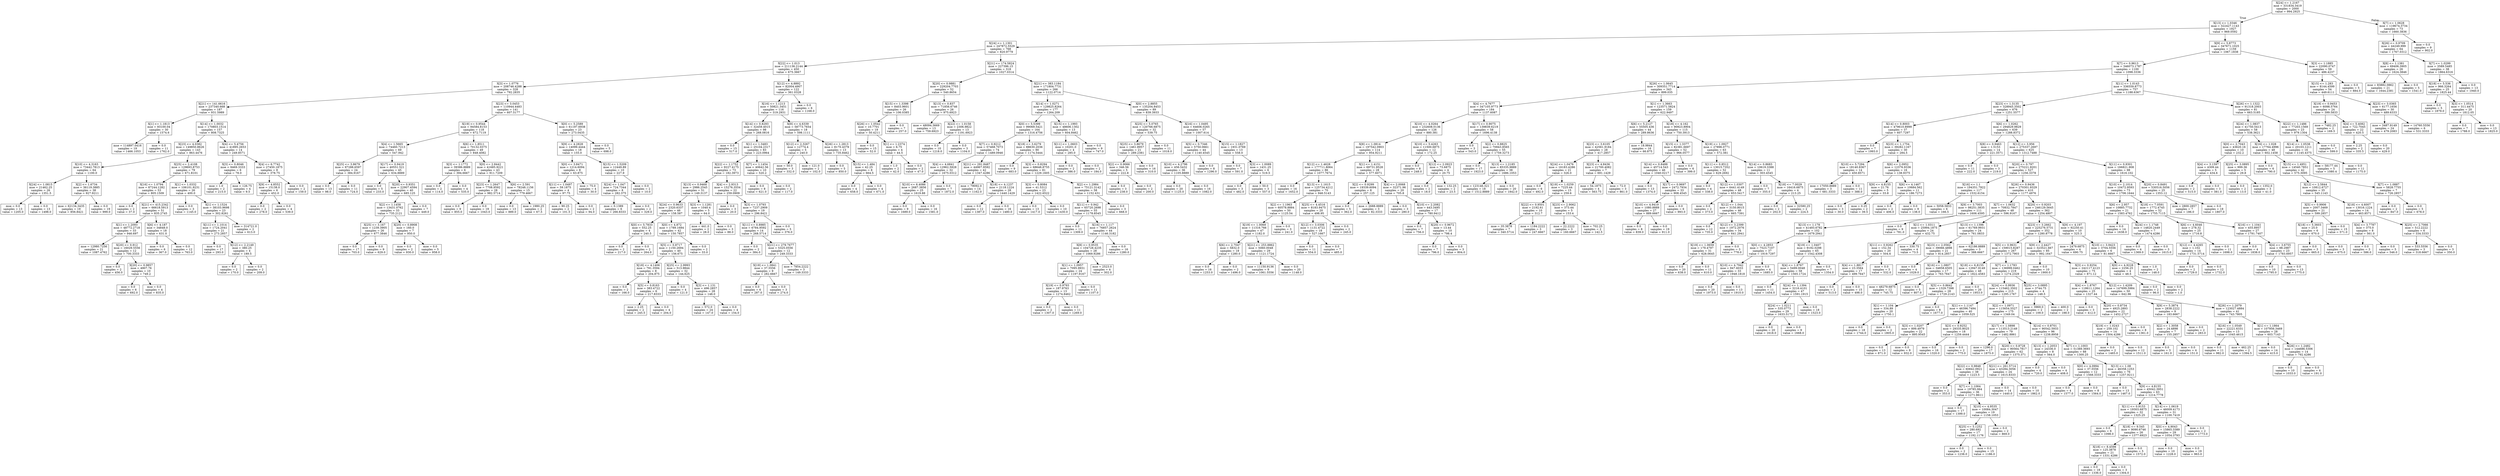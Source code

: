 digraph Tree {
node [shape=box] ;
0 [label="X[24] <= 1.2167\nmse = 331834.3419\nsamples = 2000\nvalue = 994.2925"] ;
1 [label="X[13] <= 1.0346\nmse = 322427.1143\nsamples = 1927\nvalue = 969.0592"] ;
0 -> 1 [labeldistance=2.5, labelangle=45, headlabel="True"] ;
2 [label="X[24] <= 1.1301\nmse = 247872.5529\nsamples = 768\nvalue = 820.9779"] ;
1 -> 2 ;
3 [label="X[22] <= 1.013\nmse = 211136.2144\nsamples = 450\nvalue = 675.3667"] ;
2 -> 3 ;
4 [label="X[3] <= 1.0776\nmse = 208746.4288\nsamples = 328\nvalue = 792.2835"] ;
3 -> 4 ;
5 [label="X[21] <= 141.6616\nmse = 237340.668\nsamples = 187\nvalue = 931.5989"] ;
4 -> 5 ;
6 [label="X[1] <= 1.1813\nmse = 93100.04\nsamples = 30\nvalue = 1574.6"] ;
5 -> 6 ;
7 [label="mse = 114897.0416\nsamples = 19\nvalue = 1466.1053"] ;
6 -> 7 ;
8 [label="mse = 0.0\nsamples = 11\nvalue = 1762.0"] ;
6 -> 8 ;
9 [label="X[14] <= 1.0032\nmse = 170803.1514\nsamples = 157\nvalue = 808.7325"] ;
5 -> 9 ;
10 [label="X[23] <= 4.0382\nmse = 149850.8626\nsamples = 143\nvalue = 863.4476"] ;
9 -> 10 ;
11 [label="X[10] <= 4.3163\nmse = 73442.7813\nsamples = 64\nvalue = 1100.0"] ;
10 -> 11 ;
12 [label="X[24] <= 1.0815\nmse = 21462.25\nsamples = 26\nvalue = 1351.5"] ;
11 -> 12 ;
13 [label="mse = 0.0\nsamples = 13\nvalue = 1205.0"] ;
12 -> 13 ;
14 [label="mse = 0.0\nsamples = 13\nvalue = 1498.0"] ;
12 -> 14 ;
15 [label="X[2] <= 1.6734\nmse = 36119.3885\nsamples = 38\nvalue = 927.9211"] ;
11 -> 15 ;
16 [label="mse = 62134.3435\nsamples = 19\nvalue = 856.8421"] ;
15 -> 16 ;
17 [label="mse = 0.0\nsamples = 19\nvalue = 999.0"] ;
15 -> 17 ;
18 [label="X[25] <= 2.4108\nmse = 129693.8753\nsamples = 79\nvalue = 671.8101"] ;
10 -> 18 ;
19 [label="X[16] <= 1.0794\nmse = 87244.1282\nsamples = 53\nvalue = 805.1509"] ;
18 -> 19 ;
20 [label="mse = 0.0\nsamples = 2\nvalue = 37.0"] ;
19 -> 20 ;
21 [label="X[21] <= 415.2342\nmse = 66618.5913\nsamples = 51\nvalue = 835.2745"] ;
19 -> 21 ;
22 [label="X[1] <= 1.2093\nmse = 48772.2718\nsamples = 33\nvalue = 946.697"] ;
21 -> 22 ;
23 [label="mse = 12980.7256\nsamples = 21\nvalue = 1087.4762"] ;
22 -> 23 ;
24 [label="X[20] <= 0.912\nmse = 16029.5556\nsamples = 12\nvalue = 700.3333"] ;
22 -> 24 ;
25 [label="mse = 0.0\nsamples = 2\nvalue = 456.0"] ;
24 -> 25 ;
26 [label="X[20] <= 0.9857\nmse = 4907.76\nsamples = 10\nvalue = 749.2"] ;
24 -> 26 ;
27 [label="mse = 0.0\nsamples = 6\nvalue = 692.0"] ;
26 -> 27 ;
28 [label="mse = 0.0\nsamples = 4\nvalue = 835.0"] ;
26 -> 28 ;
29 [label="X[6] <= 4.187\nmse = 34848.0\nsamples = 18\nvalue = 631.0"] ;
21 -> 29 ;
30 [label="mse = 0.0\nsamples = 6\nvalue = 367.0"] ;
29 -> 30 ;
31 [label="mse = 0.0\nsamples = 12\nvalue = 763.0"] ;
29 -> 31 ;
32 [label="X[1] <= 1.0332\nmse = 106101.9231\nsamples = 26\nvalue = 400.0"] ;
18 -> 32 ;
33 [label="mse = 0.0\nsamples = 3\nvalue = 1145.0"] ;
32 -> 33 ;
34 [label="X[1] <= 1.1524\nmse = 38103.9698\nsamples = 23\nvalue = 302.8261"] ;
32 -> 34 ;
35 [label="X[11] <= 1.1014\nmse = 1724.2041\nsamples = 21\nvalue = 273.2857"] ;
34 -> 35 ;
36 [label="mse = 0.0\nsamples = 17\nvalue = 293.0"] ;
35 -> 36 ;
37 [label="X[12] <= 2.2149\nmse = 380.25\nsamples = 4\nvalue = 189.5"] ;
35 -> 37 ;
38 [label="mse = 0.0\nsamples = 2\nvalue = 170.0"] ;
37 -> 38 ;
39 [label="mse = 0.0\nsamples = 2\nvalue = 209.0"] ;
37 -> 39 ;
40 [label="mse = 314721.0\nsamples = 2\nvalue = 613.0"] ;
34 -> 40 ;
41 [label="X[4] <= 5.4756\nmse = 41895.2653\nsamples = 14\nvalue = 249.8571"] ;
9 -> 41 ;
42 [label="X[3] <= 0.8046\nmse = 9469.3333\nsamples = 6\nvalue = 78.0"] ;
41 -> 42 ;
43 [label="mse = 1.0\nsamples = 2\nvalue = 215.0"] ;
42 -> 43 ;
44 [label="mse = 126.75\nsamples = 4\nvalue = 9.5"] ;
42 -> 44 ;
45 [label="X[4] <= 6.7742\nmse = 27450.1875\nsamples = 8\nvalue = 378.75"] ;
41 -> 45 ;
46 [label="X[9] <= 4.8552\nmse = 15138.0\nsamples = 6\nvalue = 452.0"] ;
45 -> 46 ;
47 [label="mse = 0.0\nsamples = 2\nvalue = 278.0"] ;
46 -> 47 ;
48 [label="mse = 0.0\nsamples = 4\nvalue = 539.0"] ;
46 -> 48 ;
49 [label="mse = 0.0\nsamples = 2\nvalue = 159.0"] ;
45 -> 49 ;
50 [label="X[23] <= 3.0453\nmse = 110944.4483\nsamples = 141\nvalue = 607.5177"] ;
4 -> 50 ;
51 [label="X[19] <= 0.9544\nmse = 94584.8153\nsamples = 118\nvalue = 672.7119"] ;
50 -> 51 ;
52 [label="X[4] <= 1.5665\nmse = 74460.7213\nsamples = 69\nvalue = 547.942"] ;
51 -> 52 ;
53 [label="X[25] <= 3.8679\nmse = 97288.6597\nsamples = 24\nvalue = 384.9167"] ;
52 -> 53 ;
54 [label="mse = 0.0\nsamples = 13\nvalue = 98.0"] ;
53 -> 54 ;
55 [label="mse = 0.0\nsamples = 11\nvalue = 724.0"] ;
53 -> 55 ;
56 [label="X[17] <= 0.9419\nmse = 40551.521\nsamples = 45\nvalue = 634.8889"] ;
52 -> 56 ;
57 [label="mse = 0.0\nsamples = 5\nvalue = 233.0"] ;
56 -> 57 ;
58 [label="X[20] <= 0.9351\nmse = 22907.4594\nsamples = 40\nvalue = 685.125"] ;
56 -> 58 ;
59 [label="X[2] <= 1.1458\nmse = 13431.0762\nsamples = 33\nvalue = 735.2121"] ;
58 -> 59 ;
60 [label="X[25] <= 3.167\nmse = 1239.3905\nsamples = 26\nvalue = 677.3846"] ;
59 -> 60 ;
61 [label="mse = 0.0\nsamples = 17\nvalue = 703.0"] ;
60 -> 61 ;
62 [label="mse = 0.0\nsamples = 9\nvalue = 629.0"] ;
60 -> 62 ;
63 [label="X[20] <= 0.8908\nmse = 160.0\nsamples = 7\nvalue = 950.0"] ;
59 -> 63 ;
64 [label="mse = 0.0\nsamples = 2\nvalue = 930.0"] ;
63 -> 64 ;
65 [label="mse = 0.0\nsamples = 5\nvalue = 958.0"] ;
63 -> 65 ;
66 [label="mse = 0.0\nsamples = 7\nvalue = 449.0"] ;
58 -> 66 ;
67 [label="X[6] <= 1.8511\nmse = 70132.0375\nsamples = 49\nvalue = 848.4082"] ;
51 -> 67 ;
68 [label="X[3] <= 1.1772\nmse = 39386.8889\nsamples = 6\nvalue = 394.6667"] ;
67 -> 68 ;
69 [label="mse = 0.0\nsamples = 2\nvalue = 114.0"] ;
68 -> 69 ;
70 [label="mse = 0.0\nsamples = 4\nvalue = 535.0"] ;
68 -> 70 ;
71 [label="X[0] <= 2.8442\nmse = 41685.9221\nsamples = 43\nvalue = 911.7209"] ;
67 -> 71 ;
72 [label="X[23] <= 1.2647\nmse = 7708.9592\nsamples = 28\nvalue = 982.5714"] ;
71 -> 72 ;
73 [label="mse = 0.0\nsamples = 9\nvalue = 855.0"] ;
72 -> 73 ;
74 [label="mse = 0.0\nsamples = 19\nvalue = 1043.0"] ;
72 -> 74 ;
75 [label="X[6] <= 2.591\nmse = 78248.1156\nsamples = 15\nvalue = 779.4667"] ;
71 -> 75 ;
76 [label="mse = 0.0\nsamples = 13\nvalue = 889.0"] ;
75 -> 76 ;
77 [label="mse = 1980.25\nsamples = 2\nvalue = 67.5"] ;
75 -> 77 ;
78 [label="X[0] <= 5.2589\nmse = 61197.6938\nsamples = 23\nvalue = 273.0435"] ;
50 -> 78 ;
79 [label="X[9] <= 4.2828\nmse = 14099.4444\nsamples = 18\nvalue = 155.0"] ;
78 -> 79 ;
80 [label="X[0] <= 3.8471\nmse = 1214.6094\nsamples = 8\nvalue = 63.875"] ;
79 -> 80 ;
81 [label="X[11] <= 1.0497\nmse = 59.1875\nsamples = 4\nvalue = 97.75"] ;
80 -> 81 ;
82 [label="mse = 90.25\nsamples = 2\nvalue = 101.5"] ;
81 -> 82 ;
83 [label="mse = 0.0\nsamples = 2\nvalue = 94.0"] ;
81 -> 83 ;
84 [label="mse = 75.0\nsamples = 4\nvalue = 30.0"] ;
80 -> 84 ;
85 [label="X[15] <= 1.5209\nmse = 12449.89\nsamples = 10\nvalue = 227.9"] ;
79 -> 85 ;
86 [label="X[24] <= 1.047\nmse = 724.7344\nsamples = 8\nvalue = 282.375"] ;
85 -> 86 ;
87 [label="mse = 0.1389\nsamples = 6\nvalue = 266.8333"] ;
86 -> 87 ;
88 [label="mse = 0.0\nsamples = 2\nvalue = 329.0"] ;
86 -> 88 ;
89 [label="mse = 0.0\nsamples = 2\nvalue = 10.0"] ;
85 -> 89 ;
90 [label="mse = 0.0\nsamples = 5\nvalue = 698.0"] ;
78 -> 90 ;
91 [label="X[12] <= 4.8892\nmse = 82004.4907\nsamples = 122\nvalue = 361.0328"] ;
3 -> 91 ;
92 [label="X[16] <= 1.1213\nmse = 50821.3451\nsamples = 116\nvalue = 319.2931"] ;
91 -> 92 ;
93 [label="X[14] <= 0.8293\nmse = 32459.4015\nsamples = 98\nvalue = 268.0816"] ;
92 -> 93 ;
94 [label="mse = 0.0\nsamples = 15\nvalue = 517.0"] ;
93 -> 94 ;
95 [label="X[1] <= 1.3483\nmse = 25104.2317\nsamples = 83\nvalue = 223.0964"] ;
93 -> 95 ;
96 [label="X[22] <= 1.1752\nmse = 9227.4175\nsamples = 73\nvalue = 182.3973"] ;
95 -> 96 ;
97 [label="X[13] <= 0.9468\nmse = 2986.2545\nsamples = 51\nvalue = 149.3137"] ;
96 -> 97 ;
98 [label="X[24] <= 0.9633\nmse = 2320.6337\nsamples = 46\nvalue = 158.587"] ;
97 -> 98 ;
99 [label="X[0] <= 5.7833\nmse = 552.25\nsamples = 4\nvalue = 240.5"] ;
98 -> 99 ;
100 [label="mse = 0.0\nsamples = 2\nvalue = 217.0"] ;
99 -> 100 ;
101 [label="mse = 0.0\nsamples = 2\nvalue = 264.0"] ;
99 -> 101 ;
102 [label="X[0] <= 4.872\nmse = 1789.1684\nsamples = 42\nvalue = 150.7857"] ;
98 -> 102 ;
103 [label="X[5] <= 0.8717\nmse = 1150.2694\nsamples = 40\nvalue = 156.675"] ;
102 -> 103 ;
104 [label="X[18] <= 4.1406\nmse = 791.3594\nsamples = 8\nvalue = 204.875"] ;
103 -> 104 ;
105 [label="mse = 0.0\nsamples = 2\nvalue = 166.0"] ;
104 -> 105 ;
106 [label="X[5] <= 0.8163\nmse = 383.4722\nsamples = 6\nvalue = 217.8333"] ;
104 -> 106 ;
107 [label="mse = 2.25\nsamples = 2\nvalue = 245.5"] ;
106 -> 107 ;
108 [label="mse = 0.0\nsamples = 4\nvalue = 204.0"] ;
106 -> 108 ;
109 [label="X[25] <= 2.9993\nmse = 513.9844\nsamples = 32\nvalue = 144.625"] ;
103 -> 109 ;
110 [label="mse = 0.0\nsamples = 4\nvalue = 121.0"] ;
109 -> 110 ;
111 [label="X[3] <= 1.131\nmse = 496.2857\nsamples = 28\nvalue = 148.0"] ;
109 -> 111 ;
112 [label="mse = 572.0\nsamples = 24\nvalue = 147.0"] ;
111 -> 112 ;
113 [label="mse = 0.0\nsamples = 4\nvalue = 154.0"] ;
111 -> 113 ;
114 [label="mse = 0.0\nsamples = 2\nvalue = 33.0"] ;
102 -> 114 ;
115 [label="X[3] <= 1.1281\nmse = 1040.4\nsamples = 5\nvalue = 64.0"] ;
97 -> 115 ;
116 [label="mse = 441.0\nsamples = 2\nvalue = 28.0"] ;
115 -> 116 ;
117 [label="mse = 0.0\nsamples = 3\nvalue = 88.0"] ;
115 -> 117 ;
118 [label="X[4] <= 2.9313\nmse = 15276.3554\nsamples = 22\nvalue = 259.0909"] ;
96 -> 118 ;
119 [label="mse = 0.0\nsamples = 3\nvalue = 20.0"] ;
118 -> 119 ;
120 [label="X[3] <= 1.0793\nmse = 7237.2909\nsamples = 19\nvalue = 296.8421"] ;
118 -> 120 ;
121 [label="X[11] <= 0.8985\nmse = 6784.9592\nsamples = 14\nvalue = 268.5714"] ;
120 -> 121 ;
122 [label="mse = 0.0\nsamples = 2\nvalue = 384.0"] ;
121 -> 122 ;
123 [label="X[21] <= 279.7677\nmse = 5325.0556\nsamples = 12\nvalue = 249.3333"] ;
121 -> 123 ;
124 [label="X[19] <= 1.0841\nmse = 37.5556\nsamples = 9\nvalue = 282.6667"] ;
123 -> 124 ;
125 [label="mse = 0.0\nsamples = 6\nvalue = 287.0"] ;
124 -> 125 ;
126 [label="mse = 0.0\nsamples = 3\nvalue = 274.0"] ;
124 -> 126 ;
127 [label="mse = 7854.2222\nsamples = 3\nvalue = 149.3333"] ;
123 -> 127 ;
128 [label="mse = 0.0\nsamples = 5\nvalue = 376.0"] ;
120 -> 128 ;
129 [label="X[7] <= 1.1454\nmse = 40642.56\nsamples = 10\nvalue = 520.2"] ;
95 -> 129 ;
130 [label="mse = 0.0\nsamples = 8\nvalue = 621.0"] ;
129 -> 130 ;
131 [label="mse = 0.0\nsamples = 2\nvalue = 117.0"] ;
129 -> 131 ;
132 [label="X[9] <= 4.6339\nmse = 58773.7654\nsamples = 18\nvalue = 598.1111"] ;
92 -> 132 ;
133 [label="X[12] <= 2.3267\nmse = 12774.4\nsamples = 5\nvalue = 240.0"] ;
132 -> 133 ;
134 [label="mse = 50.0\nsamples = 3\nvalue = 332.0"] ;
133 -> 134 ;
135 [label="mse = 121.0\nsamples = 2\nvalue = 102.0"] ;
133 -> 135 ;
136 [label="X[26] <= 1.2813\nmse = 8170.4379\nsamples = 13\nvalue = 735.8462"] ;
132 -> 136 ;
137 [label="mse = 0.0\nsamples = 5\nvalue = 850.0"] ;
136 -> 137 ;
138 [label="X[15] <= 1.484\nmse = 42.25\nsamples = 8\nvalue = 664.5"] ;
136 -> 138 ;
139 [label="mse = 0.0\nsamples = 4\nvalue = 658.0"] ;
138 -> 139 ;
140 [label="mse = 0.0\nsamples = 4\nvalue = 671.0"] ;
138 -> 140 ;
141 [label="mse = 0.0\nsamples = 6\nvalue = 1168.0"] ;
91 -> 141 ;
142 [label="X[21] <= 174.5824\nmse = 227396.15\nsamples = 318\nvalue = 1027.0314"] ;
2 -> 142 ;
143 [label="X[20] <= 0.9881\nmse = 229204.7703\nsamples = 52\nvalue = 540.8654"] ;
142 -> 143 ;
144 [label="X[15] <= 1.3398\nmse = 8403.9601\nsamples = 26\nvalue = 106.0385"] ;
143 -> 144 ;
145 [label="X[26] <= 1.0542\nmse = 10.7701\nsamples = 19\nvalue = 50.4211"] ;
144 -> 145 ;
146 [label="mse = 0.0\nsamples = 15\nvalue = 52.0"] ;
145 -> 146 ;
147 [label="X[1] <= 1.2374\nmse = 6.75\nsamples = 4\nvalue = 44.5"] ;
145 -> 147 ;
148 [label="mse = 1.0\nsamples = 2\nvalue = 42.0"] ;
147 -> 148 ;
149 [label="mse = 0.0\nsamples = 2\nvalue = 47.0"] ;
147 -> 149 ;
150 [label="mse = 0.0\nsamples = 7\nvalue = 257.0"] ;
144 -> 150 ;
151 [label="X[13] <= 0.837\nmse = 71856.6746\nsamples = 26\nvalue = 975.6923"] ;
143 -> 151 ;
152 [label="mse = 48094.3669\nsamples = 13\nvalue = 759.6923"] ;
151 -> 152 ;
153 [label="X[22] <= 1.0158\nmse = 2306.9822\nsamples = 13\nvalue = 1191.6923"] ;
151 -> 153 ;
154 [label="mse = 0.0\nsamples = 10\nvalue = 1218.0"] ;
153 -> 154 ;
155 [label="mse = 0.0\nsamples = 3\nvalue = 1104.0"] ;
153 -> 155 ;
156 [label="X[21] <= 383.1184\nmse = 171804.7731\nsamples = 266\nvalue = 1122.0714"] ;
142 -> 156 ;
157 [label="X[14] <= 1.0271\nmse = 129825.8264\nsamples = 177\nvalue = 1264.209"] ;
156 -> 157 ;
158 [label="X[0] <= 5.5399\nmse = 99069.5421\nsamples = 164\nvalue = 1316.4756"] ;
157 -> 158 ;
159 [label="X[7] <= 0.9212\nmse = 57468.7073\nsamples = 74\nvalue = 1489.0946"] ;
158 -> 159 ;
160 [label="X[4] <= 4.6841\nmse = 12962.5928\nsamples = 32\nvalue = 1675.0312"] ;
159 -> 160 ;
161 [label="X[10] <= 6.4086\nmse = 2687.3856\nsamples = 25\nvalue = 1619.88"] ;
160 -> 161 ;
162 [label="mse = 0.0\nsamples = 9\nvalue = 1689.0"] ;
161 -> 162 ;
163 [label="mse = 0.0\nsamples = 16\nvalue = 1581.0"] ;
161 -> 163 ;
164 [label="mse = 0.0\nsamples = 7\nvalue = 1872.0"] ;
160 -> 164 ;
165 [label="X[21] <= 291.8487\nmse = 44967.9592\nsamples = 42\nvalue = 1347.4286"] ;
159 -> 165 ;
166 [label="mse = 79092.0\nsamples = 14\nvalue = 1162.0"] ;
165 -> 166 ;
167 [label="X[18] <= 4.1237\nmse = 2118.1224\nsamples = 28\nvalue = 1440.1429"] ;
165 -> 167 ;
168 [label="mse = 0.0\nsamples = 12\nvalue = 1387.0"] ;
167 -> 168 ;
169 [label="mse = 0.0\nsamples = 16\nvalue = 1480.0"] ;
167 -> 169 ;
170 [label="X[18] <= 3.6279\nmse = 88630.2036\nsamples = 90\nvalue = 1174.5444"] ;
158 -> 170 ;
171 [label="mse = 0.0\nsamples = 9\nvalue = 683.0"] ;
170 -> 171 ;
172 [label="X[3] <= 0.8294\nmse = 68648.8755\nsamples = 81\nvalue = 1229.1605"] ;
170 -> 172 ;
173 [label="X[3] <= 0.8084\nmse = 41.5312\nsamples = 23\nvalue = 1422.6522"] ;
172 -> 173 ;
174 [label="mse = 0.0\nsamples = 13\nvalue = 1417.0"] ;
173 -> 174 ;
175 [label="mse = 0.0\nsamples = 10\nvalue = 1430.0"] ;
173 -> 175 ;
176 [label="X[2] <= 1.2984\nmse = 75121.3142\nsamples = 58\nvalue = 1152.431"] ;
172 -> 176 ;
177 [label="X[11] <= 0.942\nmse = 65720.2698\nsamples = 55\nvalue = 1178.8545"] ;
176 -> 177 ;
178 [label="mse = 0.0\nsamples = 11\nvalue = 1309.0"] ;
177 -> 178 ;
179 [label="X[16] <= 1.117\nmse = 76857.2624\nsamples = 44\nvalue = 1146.3182"] ;
177 -> 179 ;
180 [label="X[8] <= 0.9535\nmse = 104728.4235\nsamples = 28\nvalue = 1069.9286"] ;
179 -> 180 ;
181 [label="X[1] <= 1.0957\nmse = 7095.9931\nsamples = 24\nvalue = 1197.9167"] ;
180 -> 181 ;
182 [label="X[19] <= 0.9793\nmse = 187.9763\nsamples = 13\nvalue = 1274.8462"] ;
181 -> 182 ;
183 [label="mse = 0.0\nsamples = 2\nvalue = 1307.0"] ;
182 -> 183 ;
184 [label="mse = 0.0\nsamples = 11\nvalue = 1269.0"] ;
182 -> 184 ;
185 [label="mse = 0.0\nsamples = 11\nvalue = 1107.0"] ;
181 -> 185 ;
186 [label="mse = 2523.0\nsamples = 4\nvalue = 302.0"] ;
180 -> 186 ;
187 [label="mse = 0.0\nsamples = 16\nvalue = 1280.0"] ;
179 -> 187 ;
188 [label="mse = 0.0\nsamples = 3\nvalue = 668.0"] ;
176 -> 188 ;
189 [label="X[15] <= 1.1993\nmse = 48606.1302\nsamples = 13\nvalue = 604.8462"] ;
157 -> 189 ;
190 [label="X[11] <= 1.0603\nmse = 10201.0\nsamples = 4\nvalue = 285.0"] ;
189 -> 190 ;
191 [label="mse = 0.0\nsamples = 2\nvalue = 386.0"] ;
190 -> 191 ;
192 [label="mse = 0.0\nsamples = 2\nvalue = 184.0"] ;
190 -> 192 ;
193 [label="mse = 0.0\nsamples = 9\nvalue = 747.0"] ;
189 -> 193 ;
194 [label="X[0] <= 2.8855\nmse = 135204.8453\nsamples = 89\nvalue = 839.3933"] ;
156 -> 194 ;
195 [label="X[25] <= 5.0765\nmse = 120766.6875\nsamples = 32\nvalue = 539.75"] ;
194 -> 195 ;
196 [label="X[25] <= 3.8679\nmse = 1461.8957\nsamples = 21\nvalue = 289.2381"] ;
195 -> 196 ;
197 [label="X[2] <= 0.9066\nmse = 346.56\nsamples = 5\nvalue = 222.8"] ;
196 -> 197 ;
198 [label="mse = 0.0\nsamples = 3\nvalue = 238.0"] ;
197 -> 198 ;
199 [label="mse = 0.0\nsamples = 2\nvalue = 200.0"] ;
197 -> 199 ;
200 [label="mse = 0.0\nsamples = 16\nvalue = 310.0"] ;
196 -> 200 ;
201 [label="mse = 0.0\nsamples = 11\nvalue = 1018.0"] ;
195 -> 201 ;
202 [label="X[16] <= 1.0495\nmse = 64606.0265\nsamples = 57\nvalue = 1007.614"] ;
194 -> 202 ;
203 [label="X[5] <= 0.7346\nmse = 5750.0661\nsamples = 44\nvalue = 1140.4545"] ;
202 -> 203 ;
204 [label="X[10] <= 4.2796\nmse = 456.5432\nsamples = 36\nvalue = 1105.8889"] ;
203 -> 204 ;
205 [label="mse = 0.0\nsamples = 20\nvalue = 1125.0"] ;
204 -> 205 ;
206 [label="mse = 0.0\nsamples = 16\nvalue = 1082.0"] ;
204 -> 206 ;
207 [label="mse = 0.0\nsamples = 8\nvalue = 1296.0"] ;
203 -> 207 ;
208 [label="X[15] <= 1.1827\nmse = 1931.0769\nsamples = 13\nvalue = 558.0"] ;
202 -> 208 ;
209 [label="mse = 0.0\nsamples = 7\nvalue = 591.0"] ;
208 -> 209 ;
210 [label="X[3] <= 1.0089\nmse = 1431.25\nsamples = 6\nvalue = 519.5"] ;
208 -> 210 ;
211 [label="mse = 0.0\nsamples = 3\nvalue = 482.0"] ;
210 -> 211 ;
212 [label="mse = 50.0\nsamples = 3\nvalue = 557.0"] ;
210 -> 212 ;
213 [label="X[9] <= 5.8773\nmse = 347671.1025\nsamples = 1159\nvalue = 1067.1838"] ;
1 -> 213 ;
214 [label="X[7] <= 0.9613\nmse = 346073.1787\nsamples = 1100\nvalue = 1098.3336"] ;
213 -> 214 ;
215 [label="X[26] <= 1.0645\nmse = 309351.7714\nsamples = 343\nvalue = 899.035"] ;
214 -> 215 ;
216 [label="X[4] <= 4.7677\nmse = 347105.9773\nsamples = 184\nvalue = 1137.6087"] ;
215 -> 216 ;
217 [label="X[10] <= 4.0264\nmse = 232608.0136\nsamples = 126\nvalue = 880.381"] ;
216 -> 217 ;
218 [label="X[8] <= 1.0814\nmse = 197542.0903\nsamples = 114\nvalue = 954.9211"] ;
217 -> 218 ;
219 [label="X[12] <= 1.4628\nmse = 177711.8064\nsamples = 86\nvalue = 1077.7674"] ;
218 -> 219 ;
220 [label="mse = 0.0\nsamples = 16\nvalue = 1652.0"] ;
219 -> 220 ;
221 [label="X[13] <= 1.1615\nmse = 125734.4212\nsamples = 70\nvalue = 946.5143"] ;
219 -> 221 ;
222 [label="X[2] <= 1.1963\nmse = 60578.8884\nsamples = 50\nvalue = 1125.54"] ;
221 -> 222 ;
223 [label="X[19] <= 1.0069\nmse = 11316.766\nsamples = 47\nvalue = 1182.0"] ;
222 -> 223 ;
224 [label="X[6] <= 2.7047\nmse = 5832.0\nsamples = 18\nvalue = 1280.0"] ;
223 -> 224 ;
225 [label="mse = 0.0\nsamples = 16\nvalue = 1253.0"] ;
224 -> 225 ;
226 [label="mse = 0.0\nsamples = 2\nvalue = 1496.0"] ;
224 -> 226 ;
227 [label="X[21] <= 253.8862\nmse = 5060.0048\nsamples = 29\nvalue = 1121.1724"] ;
223 -> 227 ;
228 [label="mse = 11150.9136\nsamples = 9\nvalue = 1061.5556"] ;
227 -> 228 ;
229 [label="mse = 0.0\nsamples = 20\nvalue = 1148.0"] ;
227 -> 229 ;
230 [label="mse = 0.0\nsamples = 3\nvalue = 241.0"] ;
222 -> 230 ;
231 [label="X[25] <= 4.4516\nmse = 8183.9475\nsamples = 20\nvalue = 498.95"] ;
221 -> 231 ;
232 [label="X[12] <= 3.0306\nmse = 1131.4722\nsamples = 18\nvalue = 527.1667"] ;
231 -> 232 ;
233 [label="mse = 0.0\nsamples = 11\nvalue = 554.0"] ;
232 -> 233 ;
234 [label="mse = 0.0\nsamples = 7\nvalue = 485.0"] ;
232 -> 234 ;
235 [label="mse = 0.0\nsamples = 2\nvalue = 245.0"] ;
231 -> 235 ;
236 [label="X[1] <= 1.4151\nmse = 69731.9528\nsamples = 28\nvalue = 577.6071"] ;
218 -> 236 ;
237 [label="X[2] <= 0.9299\nmse = 19339.6094\nsamples = 8\nvalue = 257.125"] ;
236 -> 237 ;
238 [label="mse = 0.0\nsamples = 5\nvalue = 362.0"] ;
237 -> 238 ;
239 [label="mse = 2688.8889\nsamples = 3\nvalue = 82.3333"] ;
237 -> 239 ;
240 [label="X[4] <= 2.0068\nmse = 32371.96\nsamples = 20\nvalue = 705.8"] ;
236 -> 240 ;
241 [label="mse = 0.0\nsamples = 3\nvalue = 280.0"] ;
240 -> 241 ;
242 [label="X[10] <= 2.2082\nmse = 443.3495\nsamples = 17\nvalue = 780.9412"] ;
240 -> 242 ;
243 [label="mse = 0.0\nsamples = 7\nvalue = 756.0"] ;
242 -> 243 ;
244 [label="X[20] <= 0.9672\nmse = 13.44\nsamples = 10\nvalue = 798.4"] ;
242 -> 244 ;
245 [label="mse = 0.0\nsamples = 7\nvalue = 796.0"] ;
244 -> 245 ;
246 [label="mse = 0.0\nsamples = 3\nvalue = 804.0"] ;
244 -> 246 ;
247 [label="X[10] <= 5.4263\nmse = 11500.6875\nsamples = 12\nvalue = 172.25"] ;
217 -> 247 ;
248 [label="mse = 0.0\nsamples = 8\nvalue = 248.0"] ;
247 -> 248 ;
249 [label="X[12] <= 2.0923\nmse = 73.6875\nsamples = 4\nvalue = 20.75"] ;
247 -> 249 ;
250 [label="mse = 0.0\nsamples = 2\nvalue = 18.0"] ;
249 -> 250 ;
251 [label="mse = 132.25\nsamples = 2\nvalue = 23.5"] ;
249 -> 251 ;
252 [label="X[17] <= 0.9075\nmse = 139839.6219\nsamples = 58\nvalue = 1696.4138"] ;
216 -> 252 ;
253 [label="mse = 0.0\nsamples = 3\nvalue = 543.0"] ;
252 -> 253 ;
254 [label="X[2] <= 0.8825\nmse = 70943.8565\nsamples = 55\nvalue = 1759.3273"] ;
252 -> 254 ;
255 [label="mse = 0.0\nsamples = 17\nvalue = 1923.0"] ;
254 -> 255 ;
256 [label="X[13] <= 1.2185\nmse = 85335.9889\nsamples = 38\nvalue = 1686.1053"] ;
254 -> 256 ;
257 [label="mse = 123146.321\nsamples = 18\nvalue = 1512.8889"] ;
256 -> 257 ;
258 [label="mse = 0.0\nsamples = 20\nvalue = 1842.0"] ;
256 -> 258 ;
259 [label="X[1] <= 1.3663\nmse = 123571.5824\nsamples = 159\nvalue = 622.9497"] ;
215 -> 259 ;
260 [label="X[6] <= 5.2127\nmse = 55505.436\nsamples = 44\nvalue = 289.8636"] ;
259 -> 260 ;
261 [label="X[23] <= 3.6105\nmse = 42561.9184\nsamples = 28\nvalue = 417.2857"] ;
260 -> 261 ;
262 [label="X[24] <= 1.0476\nmse = 16183.4286\nsamples = 21\nvalue = 326.0"] ;
261 -> 262 ;
263 [label="mse = 0.0\nsamples = 6\nvalue = 492.0"] ;
262 -> 263 ;
264 [label="X[19] <= 1.0259\nmse = 7225.44\nsamples = 15\nvalue = 259.6"] ;
262 -> 264 ;
265 [label="X[22] <= 0.9501\nmse = 2192.61\nsamples = 10\nvalue = 312.7"] ;
264 -> 265 ;
266 [label="mse = 35.3878\nsamples = 7\nvalue = 340.5714"] ;
265 -> 266 ;
267 [label="mse = 1184.2222\nsamples = 3\nvalue = 247.6667"] ;
265 -> 267 ;
268 [label="X[23] <= 2.9062\nmse = 373.44\nsamples = 5\nvalue = 153.4"] ;
264 -> 268 ;
269 [label="mse = 22.2222\nsamples = 3\nvalue = 160.6667"] ;
268 -> 269 ;
270 [label="mse = 702.25\nsamples = 2\nvalue = 142.5"] ;
268 -> 270 ;
271 [label="X[23] <= 4.8436\nmse = 21700.4082\nsamples = 7\nvalue = 691.1429"] ;
261 -> 271 ;
272 [label="mse = 54.1875\nsamples = 4\nvalue = 563.75"] ;
271 -> 272 ;
273 [label="mse = 72.0\nsamples = 3\nvalue = 861.0"] ;
271 -> 273 ;
274 [label="mse = 18.9844\nsamples = 16\nvalue = 66.875"] ;
260 -> 274 ;
275 [label="X[18] <= 4.162\nmse = 90923.8904\nsamples = 115\nvalue = 750.3913"] ;
259 -> 275 ;
276 [label="X[15] <= 1.3377\nmse = 82381.6697\nsamples = 52\nvalue = 966.0577"] ;
275 -> 276 ;
277 [label="X[14] <= 0.8488\nmse = 45714.543\nsamples = 46\nvalue = 1040.0217"] ;
276 -> 277 ;
278 [label="mse = 0.0\nsamples = 13\nvalue = 1374.0"] ;
277 -> 278 ;
279 [label="X[17] <= 0.9697\nmse = 2472.7934\nsamples = 33\nvalue = 908.4545"] ;
277 -> 279 ;
280 [label="X[10] <= 4.9419\nmse = 1080.8889\nsamples = 27\nvalue = 889.6667"] ;
279 -> 280 ;
281 [label="mse = 0.0\nsamples = 8\nvalue = 839.0"] ;
280 -> 281 ;
282 [label="mse = 0.0\nsamples = 19\nvalue = 911.0"] ;
280 -> 282 ;
283 [label="mse = 0.0\nsamples = 6\nvalue = 993.0"] ;
279 -> 283 ;
284 [label="mse = 0.0\nsamples = 6\nvalue = 399.0"] ;
276 -> 284 ;
285 [label="X[19] <= 1.0927\nmse = 27896.0771\nsamples = 63\nvalue = 572.381"] ;
275 -> 285 ;
286 [label="X[11] <= 0.8512\nmse = 13015.7352\nsamples = 52\nvalue = 629.2692"] ;
285 -> 286 ;
287 [label="mse = 0.0\nsamples = 4\nvalue = 338.0"] ;
286 -> 287 ;
288 [label="X[12] <= 1.0307\nmse = 6441.4149\nsamples = 48\nvalue = 653.5417"] ;
286 -> 288 ;
289 [label="mse = 0.0\nsamples = 2\nvalue = 373.0"] ;
288 -> 289 ;
290 [label="X[12] <= 1.044\nmse = 3150.8015\nsamples = 46\nvalue = 665.7391"] ;
288 -> 290 ;
291 [label="mse = 0.0\nsamples = 12\nvalue = 735.0"] ;
290 -> 291 ;
292 [label="X[12] <= 3.2399\nmse = 1972.2076\nsamples = 34\nvalue = 641.2941"] ;
290 -> 292 ;
293 [label="X[19] <= 1.0659\nmse = 179.4797\nsamples = 31\nvalue = 628.0645"] ;
292 -> 293 ;
294 [label="mse = 0.0\nsamples = 20\nvalue = 638.0"] ;
293 -> 294 ;
295 [label="mse = 0.0\nsamples = 11\nvalue = 610.0"] ;
293 -> 295 ;
296 [label="mse = 0.0\nsamples = 3\nvalue = 778.0"] ;
292 -> 296 ;
297 [label="X[14] <= 0.8683\nmse = 10619.3388\nsamples = 11\nvalue = 303.4545"] ;
285 -> 297 ;
298 [label="mse = 0.0\nsamples = 7\nvalue = 355.0"] ;
297 -> 298 ;
299 [label="X[18] <= 7.0029\nmse = 16416.6875\nsamples = 4\nvalue = 213.25"] ;
297 -> 299 ;
300 [label="mse = 0.0\nsamples = 2\nvalue = 202.0"] ;
299 -> 300 ;
301 [label="mse = 32580.25\nsamples = 2\nvalue = 224.5"] ;
299 -> 301 ;
302 [label="X[11] <= 1.0143\nmse = 336559.8773\nsamples = 757\nvalue = 1188.6367"] ;
214 -> 302 ;
303 [label="X[23] <= 1.3135\nmse = 328945.3502\nsamples = 676\nvalue = 1251.5577"] ;
302 -> 303 ;
304 [label="X[14] <= 0.8003\nmse = 479610.8999\nsamples = 37\nvalue = 607.7297"] ;
303 -> 304 ;
305 [label="mse = 0.0\nsamples = 7\nvalue = 1993.0"] ;
304 -> 305 ;
306 [label="X[23] <= 1.1754\nmse = 39282.1167\nsamples = 30\nvalue = 284.5"] ;
304 -> 306 ;
307 [label="X[10] <= 5.7294\nmse = 18140.8367\nsamples = 14\nvalue = 450.8571"] ;
306 -> 307 ;
308 [label="mse = 17050.8889\nsamples = 3\nvalue = 681.3333"] ;
307 -> 308 ;
309 [label="mse = 0.0\nsamples = 11\nvalue = 388.0"] ;
307 -> 309 ;
310 [label="X[6] <= 2.0952\nmse = 12376.9336\nsamples = 16\nvalue = 138.9375"] ;
306 -> 310 ;
311 [label="X[9] <= 4.8155\nmse = 21.76\nsamples = 5\nvalue = 33.8"] ;
310 -> 311 ;
312 [label="mse = 0.0\nsamples = 3\nvalue = 30.0"] ;
311 -> 312 ;
313 [label="mse = 0.25\nsamples = 2\nvalue = 39.5"] ;
311 -> 313 ;
314 [label="X[6] <= 4.1467\nmse = 10684.562\nsamples = 11\nvalue = 186.7273"] ;
310 -> 314 ;
315 [label="mse = 0.0\nsamples = 2\nvalue = 406.0"] ;
314 -> 315 ;
316 [label="mse = 0.0\nsamples = 9\nvalue = 138.0"] ;
314 -> 316 ;
317 [label="X[6] <= 1.0262\nmse = 294829.9829\nsamples = 639\nvalue = 1288.8372"] ;
303 -> 317 ;
318 [label="X[8] <= 0.9463\nmse = 1.5153\nsamples = 14\nvalue = 221.3571"] ;
317 -> 318 ;
319 [label="mse = 0.0\nsamples = 11\nvalue = 222.0"] ;
318 -> 319 ;
320 [label="mse = 0.0\nsamples = 3\nvalue = 219.0"] ;
318 -> 320 ;
321 [label="X[12] <= 3.956\nmse = 275337.2697\nsamples = 625\nvalue = 1312.7488"] ;
317 -> 321 ;
322 [label="X[20] <= 0.797\nmse = 275221.9201\nsamples = 527\nvalue = 1256.3378"] ;
321 -> 322 ;
323 [label="X[16] <= 1.1\nmse = 194351.7922\nsamples = 117\nvalue = 1532.6154"] ;
322 -> 323 ;
324 [label="mse = 5058.5833\nsamples = 6\nvalue = 166.5"] ;
323 -> 324 ;
325 [label="X[9] <= 3.7003\nmse = 98251.3835\nsamples = 111\nvalue = 1606.4595"] ;
323 -> 325 ;
326 [label="X[13] <= 1.178\nmse = 41493.6782\nsamples = 102\nvalue = 1679.2941"] ;
325 -> 326 ;
327 [label="X[0] <= 4.2853\nmse = 7523.7107\nsamples = 37\nvalue = 1919.7297"] ;
326 -> 327 ;
328 [label="X[10] <= 4.7942\nmse = 947.6033\nsamples = 33\nvalue = 1948.1818"] ;
327 -> 328 ;
329 [label="mse = 0.0\nsamples = 20\nvalue = 1973.0"] ;
328 -> 329 ;
330 [label="mse = 0.0\nsamples = 13\nvalue = 1910.0"] ;
328 -> 330 ;
331 [label="mse = 0.0\nsamples = 4\nvalue = 1685.0"] ;
327 -> 331 ;
332 [label="X[19] <= 1.0407\nmse = 9192.0298\nsamples = 65\nvalue = 1542.4308"] ;
326 -> 332 ;
333 [label="X[4] <= 1.8767\nmse = 5499.0048\nsamples = 58\nvalue = 1565.1724"] ;
332 -> 333 ;
334 [label="mse = 0.0\nsamples = 11\nvalue = 1454.0"] ;
333 -> 334 ;
335 [label="X[24] <= 1.1394\nmse = 3216.4101\nsamples = 47\nvalue = 1591.1915"] ;
333 -> 335 ;
336 [label="X[24] <= 1.0211\nmse = 535.0773\nsamples = 29\nvalue = 1633.5172"] ;
335 -> 336 ;
337 [label="mse = 0.0\nsamples = 20\nvalue = 1618.0"] ;
336 -> 337 ;
338 [label="mse = 0.0\nsamples = 9\nvalue = 1668.0"] ;
336 -> 338 ;
339 [label="mse = 0.0\nsamples = 18\nvalue = 1523.0"] ;
335 -> 339 ;
340 [label="mse = 0.0\nsamples = 7\nvalue = 1354.0"] ;
332 -> 340 ;
341 [label="mse = 0.0\nsamples = 9\nvalue = 781.0"] ;
325 -> 341 ;
342 [label="X[26] <= 0.9436\nmse = 270301.9329\nsamples = 410\nvalue = 1177.4976"] ;
322 -> 342 ;
343 [label="X[7] <= 1.0632\nmse = 70832.7847\nsamples = 48\nvalue = 596.9167"] ;
342 -> 343 ;
344 [label="X[1] <= 1.0311\nmse = 25994.1875\nsamples = 24\nvalue = 432.75"] ;
343 -> 344 ;
345 [label="X[11] <= 0.9262\nmse = 152.34\nsamples = 20\nvalue = 504.6"] ;
344 -> 345 ;
346 [label="X[4] <= 1.8817\nmse = 23.3564\nsamples = 17\nvalue = 499.7647"] ;
345 -> 346 ;
347 [label="mse = 0.0\nsamples = 2\nvalue = 513.0"] ;
346 -> 347 ;
348 [label="mse = 0.0\nsamples = 15\nvalue = 498.0"] ;
346 -> 348 ;
349 [label="mse = 0.0\nsamples = 3\nvalue = 532.0"] ;
345 -> 349 ;
350 [label="mse = 330.75\nsamples = 4\nvalue = 73.5"] ;
344 -> 350 ;
351 [label="X[13] <= 1.1396\nmse = 61769.9931\nsamples = 24\nvalue = 761.0833"] ;
343 -> 351 ;
352 [label="X[23] <= 2.0562\nmse = 39066.4898\nsamples = 21\nvalue = 814.2857"] ;
351 -> 352 ;
353 [label="mse = 0.0\nsamples = 4\nvalue = 1029.0"] ;
352 -> 353 ;
354 [label="X[16] <= 1.0807\nmse = 34858.6505\nsamples = 17\nvalue = 763.7647"] ;
352 -> 354 ;
355 [label="mse = 48279.6875\nsamples = 12\nvalue = 745.75"] ;
354 -> 355 ;
356 [label="mse = 0.0\nsamples = 5\nvalue = 807.0"] ;
354 -> 356 ;
357 [label="mse = 62186.8889\nsamples = 3\nvalue = 388.6667"] ;
351 -> 357 ;
358 [label="X[20] <= 0.9203\nmse = 246129.5645\nsamples = 362\nvalue = 1254.4807"] ;
342 -> 358 ;
359 [label="X[23] <= 3.2662\nmse = 225276.5731\nsamples = 352\nvalue = 1280.8778"] ;
358 -> 359 ;
360 [label="X[5] <= 0.9631\nmse = 159015.8287\nsamples = 267\nvalue = 1372.7903"] ;
359 -> 360 ;
361 [label="X[18] <= 6.8155\nmse = 12947.9149\nsamples = 48\nvalue = 1822.4583"] ;
360 -> 361 ;
362 [label="X[5] <= 0.8642\nmse = 1329.7398\nsamples = 28\nvalue = 1729.2143"] ;
361 -> 362 ;
363 [label="X[1] <= 1.104\nmse = 334.89\nsamples = 20\nvalue = 1750.1"] ;
362 -> 363 ;
364 [label="mse = 0.0\nsamples = 18\nvalue = 1744.0"] ;
363 -> 364 ;
365 [label="mse = 0.0\nsamples = 2\nvalue = 1805.0"] ;
363 -> 365 ;
366 [label="mse = 0.0\nsamples = 8\nvalue = 1677.0"] ;
362 -> 366 ;
367 [label="mse = 0.0\nsamples = 20\nvalue = 1953.0"] ;
361 -> 367 ;
368 [label="X[7] <= 1.1783\nmse = 136999.0462\nsamples = 219\nvalue = 1274.2329"] ;
360 -> 368 ;
369 [label="X[24] <= 0.9936\nmse = 115462.3502\nsamples = 215\nvalue = 1295.1767"] ;
368 -> 369 ;
370 [label="X[1] <= 1.1147\nmse = 46396.7494\nsamples = 40\nvalue = 1059.525"] ;
369 -> 370 ;
371 [label="X[3] <= 1.0207\nmse = 899.4979\nsamples = 22\nvalue = 895.9545"] ;
370 -> 371 ;
372 [label="mse = 0.0\nsamples = 13\nvalue = 871.0"] ;
371 -> 372 ;
373 [label="mse = 0.0\nsamples = 9\nvalue = 932.0"] ;
371 -> 373 ;
374 [label="X[3] <= 0.9252\nmse = 29335.8025\nsamples = 18\nvalue = 1259.4444"] ;
370 -> 374 ;
375 [label="mse = 0.0\nsamples = 16\nvalue = 1320.0"] ;
374 -> 375 ;
376 [label="mse = 0.0\nsamples = 2\nvalue = 775.0"] ;
374 -> 376 ;
377 [label="X[2] <= 1.0971\nmse = 115654.5527\nsamples = 175\nvalue = 1349.04"] ;
369 -> 377 ;
378 [label="X[17] <= 1.0898\nmse = 113513.2149\nsamples = 79\nvalue = 1482.8861"] ;
377 -> 378 ;
379 [label="mse = 1296.0\nsamples = 17\nvalue = 1875.0"] ;
378 -> 379 ;
380 [label="X[20] <= 0.8728\nmse = 90564.7817\nsamples = 62\nvalue = 1375.371"] ;
378 -> 380 ;
381 [label="X[22] <= 0.9848\nmse = 60842.0921\nsamples = 38\nvalue = 1223.5"] ;
380 -> 381 ;
382 [label="mse = 0.0\nsamples = 2\nvalue = 353.0"] ;
381 -> 382 ;
383 [label="X[7] <= 1.1064\nmse = 19785.064\nsamples = 36\nvalue = 1271.8611"] ;
381 -> 383 ;
384 [label="mse = 0.0\nsamples = 17\nvalue = 1399.0"] ;
383 -> 384 ;
385 [label="X[10] <= 4.9535\nmse = 10084.3047\nsamples = 19\nvalue = 1158.1053"] ;
383 -> 385 ;
386 [label="X[25] <= 5.1252\nmse = 280.692\nsamples = 17\nvalue = 1192.1176"] ;
385 -> 386 ;
387 [label="mse = 0.0\nsamples = 2\nvalue = 1238.0"] ;
386 -> 387 ;
388 [label="mse = 0.0\nsamples = 15\nvalue = 1186.0"] ;
386 -> 388 ;
389 [label="mse = 0.0\nsamples = 2\nvalue = 869.0"] ;
385 -> 389 ;
390 [label="X[21] <= 261.5714\nmse = 43284.3056\nsamples = 24\nvalue = 1615.8333"] ;
380 -> 390 ;
391 [label="mse = 0.0\nsamples = 14\nvalue = 1440.0"] ;
390 -> 391 ;
392 [label="mse = 0.0\nsamples = 10\nvalue = 1862.0"] ;
390 -> 392 ;
393 [label="X[14] <= 0.8701\nmse = 90542.5933\nsamples = 96\nvalue = 1238.8958"] ;
377 -> 393 ;
394 [label="X[13] <= 1.2053\nmse = 24336.0\nsamples = 8\nvalue = 564.0"] ;
393 -> 394 ;
395 [label="mse = 0.0\nsamples = 4\nvalue = 720.0"] ;
394 -> 395 ;
396 [label="mse = 0.0\nsamples = 4\nvalue = 408.0"] ;
394 -> 396 ;
397 [label="X[7] <= 1.1003\nmse = 51389.3693\nsamples = 88\nvalue = 1300.25"] ;
393 -> 397 ;
398 [label="X[0] <= 4.0994\nmse = 37.5556\nsamples = 12\nvalue = 1568.3333"] ;
397 -> 398 ;
399 [label="mse = 0.0\nsamples = 4\nvalue = 1577.0"] ;
398 -> 399 ;
400 [label="mse = 0.0\nsamples = 8\nvalue = 1564.0"] ;
398 -> 400 ;
401 [label="X[13] <= 1.08\nmse = 46358.1253\nsamples = 76\nvalue = 1257.9211"] ;
397 -> 401 ;
402 [label="mse = 0.0\nsamples = 13\nvalue = 1467.0"] ;
401 -> 402 ;
403 [label="X[9] <= 4.8155\nmse = 45042.3951\nsamples = 63\nvalue = 1214.7778"] ;
401 -> 403 ;
404 [label="X[11] <= 0.9153\nmse = 19303.6875\nsamples = 32\nvalue = 1325.25"] ;
403 -> 404 ;
405 [label="mse = 0.0\nsamples = 6\nvalue = 1098.0"] ;
404 -> 405 ;
406 [label="X[18] <= 9.545\nmse = 9090.6746\nsamples = 26\nvalue = 1377.6923"] ;
404 -> 406 ;
407 [label="X[18] <= 8.4598\nmse = 125.3878\nsamples = 21\nvalue = 1331.4286"] ;
406 -> 407 ;
408 [label="mse = 0.0\nsamples = 18\nvalue = 1336.0"] ;
407 -> 408 ;
409 [label="mse = 0.0\nsamples = 3\nvalue = 1304.0"] ;
407 -> 409 ;
410 [label="mse = 0.0\nsamples = 5\nvalue = 1572.0"] ;
406 -> 410 ;
411 [label="X[14] <= 1.0619\nmse = 46009.4173\nsamples = 31\nvalue = 1100.7419"] ;
403 -> 411 ;
412 [label="X[0] <= 4.9043\nmse = 15865.3389\nsamples = 29\nvalue = 1054.3793"] ;
411 -> 412 ;
413 [label="mse = 0.0\nsamples = 10\nvalue = 1228.0"] ;
412 -> 413 ;
414 [label="mse = 0.0\nsamples = 19\nvalue = 963.0"] ;
412 -> 414 ;
415 [label="mse = 0.0\nsamples = 2\nvalue = 1773.0"] ;
411 -> 415 ;
416 [label="X[25] <= 3.0895\nmse = 3744.75\nsamples = 4\nvalue = 148.5"] ;
368 -> 416 ;
417 [label="mse = 3969.0\nsamples = 2\nvalue = 109.0"] ;
416 -> 417 ;
418 [label="mse = 400.0\nsamples = 2\nvalue = 188.0"] ;
416 -> 418 ;
419 [label="X[9] <= 2.4427\nmse = 323521.667\nsamples = 85\nvalue = 992.1647"] ;
359 -> 419 ;
420 [label="mse = 0.0\nsamples = 10\nvalue = 1900.0"] ;
419 -> 420 ;
421 [label="X[3] <= 0.9254\nmse = 242117.4123\nsamples = 75\nvalue = 871.12"] ;
419 -> 421 ;
422 [label="X[4] <= 1.8767\nmse = 118611.1264\nsamples = 25\nvalue = 1327.44"] ;
421 -> 422 ;
423 [label="mse = 0.0\nsamples = 3\nvalue = 412.0"] ;
422 -> 423 ;
424 [label="X[20] <= 0.8734\nmse = 4925.2893\nsamples = 22\nvalue = 1452.2727"] ;
422 -> 424 ;
425 [label="X[19] <= 1.0243\nmse = 259.102\nsamples = 14\nvalue = 1504.4286"] ;
424 -> 425 ;
426 [label="mse = 0.0\nsamples = 2\nvalue = 1465.0"] ;
425 -> 426 ;
427 [label="mse = 0.0\nsamples = 12\nvalue = 1511.0"] ;
425 -> 427 ;
428 [label="mse = 0.0\nsamples = 8\nvalue = 1361.0"] ;
424 -> 428 ;
429 [label="X[12] <= 1.4209\nmse = 147699.5984\nsamples = 50\nvalue = 642.96"] ;
421 -> 429 ;
430 [label="X[9] <= 5.3874\nmse = 2838.2222\nsamples = 9\nvalue = 183.6667"] ;
429 -> 430 ;
431 [label="X[2] <= 1.3058\nmse = 24.4898\nsamples = 7\nvalue = 155.2857"] ;
430 -> 431 ;
432 [label="mse = 0.0\nsamples = 3\nvalue = 161.0"] ;
431 -> 432 ;
433 [label="mse = 0.0\nsamples = 4\nvalue = 151.0"] ;
431 -> 433 ;
434 [label="mse = 0.0\nsamples = 2\nvalue = 283.0"] ;
430 -> 434 ;
435 [label="X[26] <= 1.2079\nmse = 123027.4884\nsamples = 41\nvalue = 743.7805"] ;
429 -> 435 ;
436 [label="X[16] <= 1.0549\nmse = 22221.6331\nsamples = 13\nvalue = 1045.4615"] ;
435 -> 436 ;
437 [label="mse = 0.0\nsamples = 11\nvalue = 982.0"] ;
436 -> 437 ;
438 [label="mse = 462.25\nsamples = 2\nvalue = 1394.5"] ;
436 -> 438 ;
439 [label="X[1] <= 1.1864\nmse = 107956.3469\nsamples = 28\nvalue = 603.7143"] ;
435 -> 439 ;
440 [label="mse = 0.0\nsamples = 14\nvalue = 415.0"] ;
439 -> 440 ;
441 [label="X[26] <= 1.2482\nmse = 144686.5306\nsamples = 14\nvalue = 792.4286"] ;
439 -> 441 ;
442 [label="mse = 0.0\nsamples = 10\nvalue = 1033.0"] ;
441 -> 442 ;
443 [label="mse = 0.0\nsamples = 4\nvalue = 191.0"] ;
441 -> 443 ;
444 [label="X[9] <= 4.197\nmse = 92250.41\nsamples = 10\nvalue = 325.3"] ;
358 -> 444 ;
445 [label="mse = 2479.6875\nsamples = 4\nvalue = 690.75"] ;
444 -> 445 ;
446 [label="X[10] <= 3.9423\nmse = 3704.5556\nsamples = 6\nvalue = 81.6667"] ;
444 -> 446 ;
447 [label="X[0] <= 4.9228\nmse = 2256.25\nsamples = 4\nvalue = 48.5"] ;
446 -> 447 ;
448 [label="mse = 0.0\nsamples = 2\nvalue = 96.0"] ;
447 -> 448 ;
449 [label="mse = 0.0\nsamples = 2\nvalue = 1.0"] ;
447 -> 449 ;
450 [label="mse = 1.0\nsamples = 2\nvalue = 148.0"] ;
446 -> 450 ;
451 [label="X[11] <= 0.9301\nmse = 166821.908\nsamples = 98\nvalue = 1616.102"] ;
321 -> 451 ;
452 [label="X[10] <= 2.1014\nmse = 10472.9593\nsamples = 73\nvalue = 1706.1644"] ;
451 -> 452 ;
453 [label="X[6] <= 2.957\nmse = 10885.7732\nsamples = 21\nvalue = 1583.4762"] ;
452 -> 453 ;
454 [label="mse = 0.0\nsamples = 14\nvalue = 1638.0"] ;
453 -> 454 ;
455 [label="X[24] <= 1.1748\nmse = 14820.2449\nsamples = 7\nvalue = 1474.4286"] ;
453 -> 455 ;
456 [label="mse = 0.0\nsamples = 4\nvalue = 1369.0"] ;
455 -> 456 ;
457 [label="mse = 0.0\nsamples = 3\nvalue = 1615.0"] ;
455 -> 457 ;
458 [label="X[18] <= 7.0591\nmse = 1772.4745\nsamples = 52\nvalue = 1755.7115"] ;
452 -> 458 ;
459 [label="X[6] <= 4.6046\nmse = 278.32\nsamples = 25\nvalue = 1716.8"] ;
458 -> 459 ;
460 [label="X[12] <= 4.4265\nmse = 1.102\nsamples = 14\nvalue = 1731.5714"] ;
459 -> 460 ;
461 [label="mse = 0.0\nsamples = 2\nvalue = 1729.0"] ;
460 -> 461 ;
462 [label="mse = 0.0\nsamples = 12\nvalue = 1732.0"] ;
460 -> 462 ;
463 [label="mse = 0.0\nsamples = 11\nvalue = 1698.0"] ;
459 -> 463 ;
464 [label="X[16] <= 1.1041\nmse = 455.8957\nsamples = 27\nvalue = 1791.7407"] ;
458 -> 464 ;
465 [label="mse = 0.0\nsamples = 4\nvalue = 1838.0"] ;
464 -> 465 ;
466 [label="X[4] <= 3.6755\nmse = 98.2987\nsamples = 23\nvalue = 1783.6957"] ;
464 -> 466 ;
467 [label="mse = 0.0\nsamples = 10\nvalue = 1795.0"] ;
466 -> 467 ;
468 [label="mse = 0.0\nsamples = 13\nvalue = 1775.0"] ;
466 -> 468 ;
469 [label="X[20] <= 0.8491\nmse = 530516.5056\nsamples = 25\nvalue = 1353.12"] ;
451 -> 469 ;
470 [label="mse = 2800.2857\nsamples = 7\nvalue = 186.0"] ;
469 -> 470 ;
471 [label="mse = 0.0\nsamples = 18\nvalue = 1807.0"] ;
469 -> 471 ;
472 [label="X[26] <= 1.1322\nmse = 91318.2003\nsamples = 81\nvalue = 663.5185"] ;
302 -> 472 ;
473 [label="X[24] <= 1.0837\nmse = 41750.5413\nsamples = 58\nvalue = 538.3621"] ;
472 -> 473 ;
474 [label="X[0] <= 2.7043\nmse = 43620.16\nsamples = 10\nvalue = 232.2"] ;
473 -> 474 ;
475 [label="X[4] <= 3.1597\nmse = 4309.44\nsamples = 5\nvalue = 434.6"] ;
474 -> 475 ;
476 [label="mse = 0.0\nsamples = 2\nvalue = 515.0"] ;
475 -> 476 ;
477 [label="mse = 0.0\nsamples = 3\nvalue = 381.0"] ;
475 -> 477 ;
478 [label="X[25] <= 3.0895\nmse = 999.36\nsamples = 5\nvalue = 29.8"] ;
474 -> 478 ;
479 [label="mse = 0.0\nsamples = 2\nvalue = 13.0"] ;
478 -> 479 ;
480 [label="mse = 1352.0\nsamples = 3\nvalue = 41.0"] ;
478 -> 480 ;
481 [label="X[16] <= 1.028\nmse = 17764.4996\nsamples = 48\nvalue = 602.1458"] ;
473 -> 481 ;
482 [label="mse = 0.0\nsamples = 6\nvalue = 790.0"] ;
481 -> 482 ;
483 [label="X[15] <= 1.4951\nmse = 14540.7851\nsamples = 42\nvalue = 575.3095"] ;
481 -> 483 ;
484 [label="X[12] <= 2.5844\nmse = 10812.6727\nsamples = 35\nvalue = 545.1143"] ;
483 -> 484 ;
485 [label="X[5] <= 0.9906\nmse = 2007.3469\nsamples = 21\nvalue = 599.2857"] ;
484 -> 485 ;
486 [label="X[18] <= 5.3603\nmse = 25.0\nsamples = 6\nvalue = 670.0"] ;
485 -> 486 ;
487 [label="mse = 0.0\nsamples = 3\nvalue = 665.0"] ;
486 -> 487 ;
488 [label="mse = 0.0\nsamples = 3\nvalue = 675.0"] ;
486 -> 488 ;
489 [label="mse = 0.0\nsamples = 15\nvalue = 571.0"] ;
485 -> 489 ;
490 [label="X[18] <= 4.6007\nmse = 13016.1224\nsamples = 14\nvalue = 463.8571"] ;
484 -> 490 ;
491 [label="X[4] <= 3.7787\nmse = 375.0\nsamples = 8\nvalue = 561.0"] ;
490 -> 491 ;
492 [label="mse = 0.0\nsamples = 3\nvalue = 586.0"] ;
491 -> 492 ;
493 [label="mse = 0.0\nsamples = 5\nvalue = 546.0"] ;
491 -> 493 ;
494 [label="X[25] <= 2.7066\nmse = 512.2222\nsamples = 6\nvalue = 334.3333"] ;
490 -> 494 ;
495 [label="mse = 533.5556\nsamples = 3\nvalue = 318.6667"] ;
494 -> 495 ;
496 [label="mse = 0.0\nsamples = 3\nvalue = 350.0"] ;
494 -> 496 ;
497 [label="X[7] <= 1.0887\nmse = 5828.7755\nsamples = 7\nvalue = 726.2857"] ;
483 -> 497 ;
498 [label="mse = 0.0\nsamples = 2\nvalue = 847.0"] ;
497 -> 498 ;
499 [label="mse = 0.0\nsamples = 5\nvalue = 678.0"] ;
497 -> 499 ;
500 [label="X[22] <= 1.1486\nmse = 77203.1569\nsamples = 23\nvalue = 979.1304"] ;
472 -> 500 ;
501 [label="X[14] <= 1.0538\nmse = 20103.1211\nsamples = 16\nvalue = 1145.4375"] ;
500 -> 501 ;
502 [label="mse = 58177.44\nsamples = 5\nvalue = 1080.4"] ;
501 -> 502 ;
503 [label="mse = 0.0\nsamples = 11\nvalue = 1175.0"] ;
501 -> 503 ;
504 [label="mse = 0.0\nsamples = 7\nvalue = 599.0"] ;
500 -> 504 ;
505 [label="X[3] <= 1.1885\nmse = 22090.0747\nsamples = 59\nvalue = 486.4237"] ;
213 -> 505 ;
506 [label="X[15] <= 1.283\nmse = 8144.4599\nsamples = 54\nvalue = 449.6111"] ;
505 -> 506 ;
507 [label="X[19] <= 0.9453\nmse = 6098.5764\nsamples = 24\nvalue = 399.5833"] ;
506 -> 507 ;
508 [label="mse = 7482.25\nsamples = 2\nvalue = 169.5"] ;
507 -> 508 ;
509 [label="X[4] <= 5.4082\nmse = 722.7045\nsamples = 22\nvalue = 420.5"] ;
507 -> 509 ;
510 [label="mse = 2.25\nsamples = 2\nvalue = 335.5"] ;
509 -> 510 ;
511 [label="mse = 0.0\nsamples = 20\nvalue = 429.0"] ;
509 -> 511 ;
512 [label="X[23] <= 3.0365\nmse = 6177.1656\nsamples = 30\nvalue = 489.6333"] ;
506 -> 512 ;
513 [label="mse = 3487.9149\nsamples = 24\nvalue = 479.2083"] ;
512 -> 513 ;
514 [label="mse = 14760.5556\nsamples = 6\nvalue = 531.3333"] ;
512 -> 514 ;
515 [label="mse = 0.0\nsamples = 5\nvalue = 884.0"] ;
505 -> 515 ;
516 [label="X[7] <= 1.0628\nmse = 119674.3734\nsamples = 73\nvalue = 1660.3836"] ;
0 -> 516 [labeldistance=2.5, labelangle=-45, headlabel="False"] ;
517 [label="X[26] <= 0.9709\nmse = 44249.999\nsamples = 64\nvalue = 1767.0312"] ;
516 -> 517 ;
518 [label="X[8] <= 1.1381\nmse = 69406.3905\nsamples = 26\nvalue = 1624.3846"] ;
517 -> 518 ;
519 [label="mse = 83882.0862\nsamples = 21\nvalue = 1644.2381"] ;
518 -> 519 ;
520 [label="mse = 0.0\nsamples = 5\nvalue = 1541.0"] ;
518 -> 520 ;
521 [label="X[7] <= 1.0299\nmse = 3589.5485\nsamples = 38\nvalue = 1864.6316"] ;
517 -> 521 ;
522 [label="X[18] <= 5.536\nmse = 966.3264\nsamples = 25\nvalue = 1825.44"] ;
521 -> 522 ;
523 [label="mse = 0.0\nsamples = 5\nvalue = 1879.0"] ;
522 -> 523 ;
524 [label="X[3] <= 1.0514\nmse = 311.4475\nsamples = 20\nvalue = 1812.05"] ;
522 -> 524 ;
525 [label="mse = 0.0\nsamples = 7\nvalue = 1788.0"] ;
524 -> 525 ;
526 [label="mse = 0.0\nsamples = 13\nvalue = 1825.0"] ;
524 -> 526 ;
527 [label="mse = 0.0\nsamples = 13\nvalue = 1940.0"] ;
521 -> 527 ;
528 [label="mse = 0.0\nsamples = 9\nvalue = 902.0"] ;
516 -> 528 ;
}